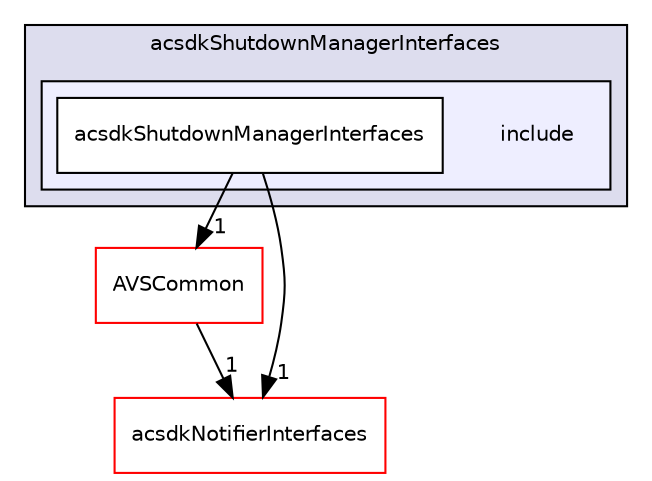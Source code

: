 digraph "/workplace/avs-device-sdk/shared/acsdkShutdownManagerInterfaces/include" {
  compound=true
  node [ fontsize="10", fontname="Helvetica"];
  edge [ labelfontsize="10", labelfontname="Helvetica"];
  subgraph clusterdir_327d2d2447c2d09118d81200f3476bc6 {
    graph [ bgcolor="#ddddee", pencolor="black", label="acsdkShutdownManagerInterfaces" fontname="Helvetica", fontsize="10", URL="dir_327d2d2447c2d09118d81200f3476bc6.html"]
  subgraph clusterdir_28cc11924150c940675c4653a704057f {
    graph [ bgcolor="#eeeeff", pencolor="black", label="" URL="dir_28cc11924150c940675c4653a704057f.html"];
    dir_28cc11924150c940675c4653a704057f [shape=plaintext label="include"];
    dir_51bc7c15a52a07c4a98e8baf12a9c089 [shape=box label="acsdkShutdownManagerInterfaces" color="black" fillcolor="white" style="filled" URL="dir_51bc7c15a52a07c4a98e8baf12a9c089.html"];
  }
  }
  dir_13e65effb2bde530b17b3d5eefcd0266 [shape=box label="AVSCommon" fillcolor="white" style="filled" color="red" URL="dir_13e65effb2bde530b17b3d5eefcd0266.html"];
  dir_d3cfb0f75dbe2fd43efeb9e5a78af15e [shape=box label="acsdkNotifierInterfaces" fillcolor="white" style="filled" color="red" URL="dir_d3cfb0f75dbe2fd43efeb9e5a78af15e.html"];
  dir_51bc7c15a52a07c4a98e8baf12a9c089->dir_13e65effb2bde530b17b3d5eefcd0266 [headlabel="1", labeldistance=1.5 headhref="dir_000623_000017.html"];
  dir_51bc7c15a52a07c4a98e8baf12a9c089->dir_d3cfb0f75dbe2fd43efeb9e5a78af15e [headlabel="1", labeldistance=1.5 headhref="dir_000623_000609.html"];
  dir_13e65effb2bde530b17b3d5eefcd0266->dir_d3cfb0f75dbe2fd43efeb9e5a78af15e [headlabel="1", labeldistance=1.5 headhref="dir_000017_000609.html"];
}
